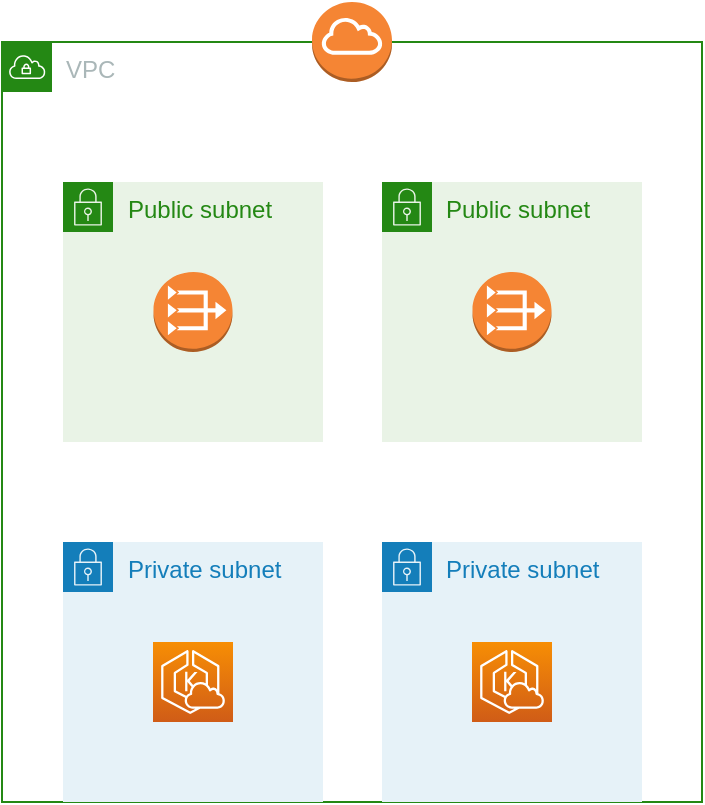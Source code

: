 <mxfile version="21.6.5" type="github">
  <diagram name="페이지-1" id="H0zsaqDXR23OrtTkZSht">
    <mxGraphModel dx="535" dy="819" grid="1" gridSize="10" guides="1" tooltips="1" connect="1" arrows="1" fold="1" page="1" pageScale="1" pageWidth="827" pageHeight="1169" math="0" shadow="0">
      <root>
        <mxCell id="0" />
        <mxCell id="1" parent="0" />
        <mxCell id="Ig_2b5r7hoGiPGCRnPXg-5" value="VPC" style="points=[[0,0],[0.25,0],[0.5,0],[0.75,0],[1,0],[1,0.25],[1,0.5],[1,0.75],[1,1],[0.75,1],[0.5,1],[0.25,1],[0,1],[0,0.75],[0,0.5],[0,0.25]];outlineConnect=0;gradientColor=none;html=1;whiteSpace=wrap;fontSize=12;fontStyle=0;container=1;pointerEvents=0;collapsible=0;recursiveResize=0;shape=mxgraph.aws4.group;grIcon=mxgraph.aws4.group_vpc;strokeColor=#248814;fillColor=none;verticalAlign=top;align=left;spacingLeft=30;fontColor=#AAB7B8;dashed=0;" vertex="1" parent="1">
          <mxGeometry x="50" y="150" width="350" height="380" as="geometry" />
        </mxCell>
        <mxCell id="Ig_2b5r7hoGiPGCRnPXg-1" value="Public subnet" style="points=[[0,0],[0.25,0],[0.5,0],[0.75,0],[1,0],[1,0.25],[1,0.5],[1,0.75],[1,1],[0.75,1],[0.5,1],[0.25,1],[0,1],[0,0.75],[0,0.5],[0,0.25]];outlineConnect=0;gradientColor=none;html=1;whiteSpace=wrap;fontSize=12;fontStyle=0;container=1;pointerEvents=0;collapsible=0;recursiveResize=0;shape=mxgraph.aws4.group;grIcon=mxgraph.aws4.group_security_group;grStroke=0;strokeColor=#248814;fillColor=#E9F3E6;verticalAlign=top;align=left;spacingLeft=30;fontColor=#248814;dashed=0;" vertex="1" parent="Ig_2b5r7hoGiPGCRnPXg-5">
          <mxGeometry x="30.5" y="70" width="130" height="130" as="geometry" />
        </mxCell>
        <mxCell id="Ig_2b5r7hoGiPGCRnPXg-3" value="" style="outlineConnect=0;dashed=0;verticalLabelPosition=bottom;verticalAlign=top;align=center;html=1;shape=mxgraph.aws3.vpc_nat_gateway;fillColor=#F58534;gradientColor=none;" vertex="1" parent="Ig_2b5r7hoGiPGCRnPXg-1">
          <mxGeometry x="45.25" y="45" width="39.5" height="40" as="geometry" />
        </mxCell>
        <mxCell id="Ig_2b5r7hoGiPGCRnPXg-2" value="Private subnet" style="points=[[0,0],[0.25,0],[0.5,0],[0.75,0],[1,0],[1,0.25],[1,0.5],[1,0.75],[1,1],[0.75,1],[0.5,1],[0.25,1],[0,1],[0,0.75],[0,0.5],[0,0.25]];outlineConnect=0;gradientColor=none;html=1;whiteSpace=wrap;fontSize=12;fontStyle=0;container=1;pointerEvents=0;collapsible=0;recursiveResize=0;shape=mxgraph.aws4.group;grIcon=mxgraph.aws4.group_security_group;grStroke=0;strokeColor=#147EBA;fillColor=#E6F2F8;verticalAlign=top;align=left;spacingLeft=30;fontColor=#147EBA;dashed=0;" vertex="1" parent="Ig_2b5r7hoGiPGCRnPXg-5">
          <mxGeometry x="30.5" y="250" width="130" height="130" as="geometry" />
        </mxCell>
        <mxCell id="Ig_2b5r7hoGiPGCRnPXg-4" value="" style="sketch=0;points=[[0,0,0],[0.25,0,0],[0.5,0,0],[0.75,0,0],[1,0,0],[0,1,0],[0.25,1,0],[0.5,1,0],[0.75,1,0],[1,1,0],[0,0.25,0],[0,0.5,0],[0,0.75,0],[1,0.25,0],[1,0.5,0],[1,0.75,0]];outlineConnect=0;fontColor=#232F3E;gradientColor=#F78E04;gradientDirection=north;fillColor=#D05C17;strokeColor=#ffffff;dashed=0;verticalLabelPosition=bottom;verticalAlign=top;align=center;html=1;fontSize=12;fontStyle=0;aspect=fixed;shape=mxgraph.aws4.resourceIcon;resIcon=mxgraph.aws4.eks_cloud;" vertex="1" parent="Ig_2b5r7hoGiPGCRnPXg-2">
          <mxGeometry x="45" y="50" width="40" height="40" as="geometry" />
        </mxCell>
        <mxCell id="Ig_2b5r7hoGiPGCRnPXg-6" value="Public subnet" style="points=[[0,0],[0.25,0],[0.5,0],[0.75,0],[1,0],[1,0.25],[1,0.5],[1,0.75],[1,1],[0.75,1],[0.5,1],[0.25,1],[0,1],[0,0.75],[0,0.5],[0,0.25]];outlineConnect=0;gradientColor=none;html=1;whiteSpace=wrap;fontSize=12;fontStyle=0;container=1;pointerEvents=0;collapsible=0;recursiveResize=0;shape=mxgraph.aws4.group;grIcon=mxgraph.aws4.group_security_group;grStroke=0;strokeColor=#248814;fillColor=#E9F3E6;verticalAlign=top;align=left;spacingLeft=30;fontColor=#248814;dashed=0;" vertex="1" parent="Ig_2b5r7hoGiPGCRnPXg-5">
          <mxGeometry x="190" y="70" width="130" height="130" as="geometry" />
        </mxCell>
        <mxCell id="Ig_2b5r7hoGiPGCRnPXg-7" value="" style="outlineConnect=0;dashed=0;verticalLabelPosition=bottom;verticalAlign=top;align=center;html=1;shape=mxgraph.aws3.vpc_nat_gateway;fillColor=#F58534;gradientColor=none;" vertex="1" parent="Ig_2b5r7hoGiPGCRnPXg-6">
          <mxGeometry x="45.25" y="45" width="39.5" height="40" as="geometry" />
        </mxCell>
        <mxCell id="Ig_2b5r7hoGiPGCRnPXg-8" value="Private subnet" style="points=[[0,0],[0.25,0],[0.5,0],[0.75,0],[1,0],[1,0.25],[1,0.5],[1,0.75],[1,1],[0.75,1],[0.5,1],[0.25,1],[0,1],[0,0.75],[0,0.5],[0,0.25]];outlineConnect=0;gradientColor=none;html=1;whiteSpace=wrap;fontSize=12;fontStyle=0;container=1;pointerEvents=0;collapsible=0;recursiveResize=0;shape=mxgraph.aws4.group;grIcon=mxgraph.aws4.group_security_group;grStroke=0;strokeColor=#147EBA;fillColor=#E6F2F8;verticalAlign=top;align=left;spacingLeft=30;fontColor=#147EBA;dashed=0;" vertex="1" parent="Ig_2b5r7hoGiPGCRnPXg-5">
          <mxGeometry x="190" y="250" width="130" height="130" as="geometry" />
        </mxCell>
        <mxCell id="Ig_2b5r7hoGiPGCRnPXg-9" value="" style="sketch=0;points=[[0,0,0],[0.25,0,0],[0.5,0,0],[0.75,0,0],[1,0,0],[0,1,0],[0.25,1,0],[0.5,1,0],[0.75,1,0],[1,1,0],[0,0.25,0],[0,0.5,0],[0,0.75,0],[1,0.25,0],[1,0.5,0],[1,0.75,0]];outlineConnect=0;fontColor=#232F3E;gradientColor=#F78E04;gradientDirection=north;fillColor=#D05C17;strokeColor=#ffffff;dashed=0;verticalLabelPosition=bottom;verticalAlign=top;align=center;html=1;fontSize=12;fontStyle=0;aspect=fixed;shape=mxgraph.aws4.resourceIcon;resIcon=mxgraph.aws4.eks_cloud;" vertex="1" parent="Ig_2b5r7hoGiPGCRnPXg-8">
          <mxGeometry x="45" y="50" width="40" height="40" as="geometry" />
        </mxCell>
        <mxCell id="Ig_2b5r7hoGiPGCRnPXg-10" value="" style="outlineConnect=0;dashed=0;verticalLabelPosition=bottom;verticalAlign=top;align=center;html=1;shape=mxgraph.aws3.internet_gateway;fillColor=#F58534;gradientColor=none;" vertex="1" parent="1">
          <mxGeometry x="205" y="130" width="40" height="40" as="geometry" />
        </mxCell>
      </root>
    </mxGraphModel>
  </diagram>
</mxfile>
